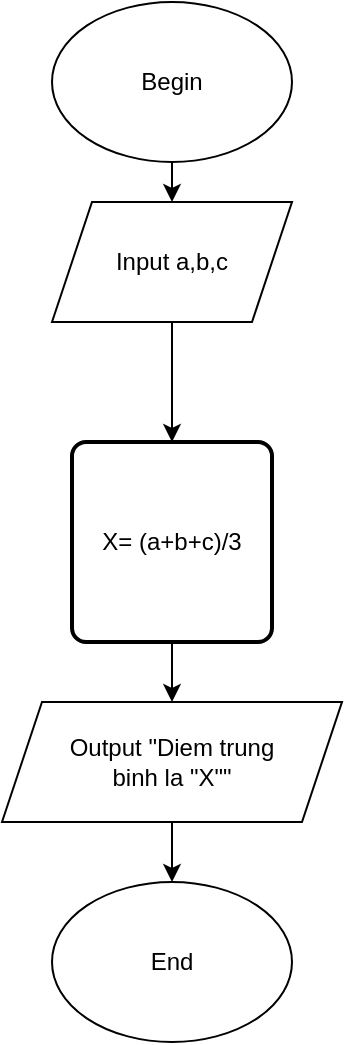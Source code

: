 <mxfile version="13.9.9" type="device"><diagram id="C5RBs43oDa-KdzZeNtuy" name="Page-1"><mxGraphModel dx="1024" dy="632" grid="1" gridSize="10" guides="1" tooltips="1" connect="1" arrows="1" fold="1" page="1" pageScale="1" pageWidth="827" pageHeight="1169" math="0" shadow="0"><root><mxCell id="WIyWlLk6GJQsqaUBKTNV-0"/><mxCell id="WIyWlLk6GJQsqaUBKTNV-1" parent="WIyWlLk6GJQsqaUBKTNV-0"/><mxCell id="uHaP59BoNCZPSk0aqewc-13" style="edgeStyle=orthogonalEdgeStyle;rounded=0;orthogonalLoop=1;jettySize=auto;html=1;entryX=0.5;entryY=0;entryDx=0;entryDy=0;" parent="WIyWlLk6GJQsqaUBKTNV-1" source="uHaP59BoNCZPSk0aqewc-1" edge="1"><mxGeometry relative="1" as="geometry"><mxPoint x="410" y="110" as="targetPoint"/></mxGeometry></mxCell><mxCell id="uHaP59BoNCZPSk0aqewc-1" value="Begin" style="ellipse;whiteSpace=wrap;html=1;" parent="WIyWlLk6GJQsqaUBKTNV-1" vertex="1"><mxGeometry x="350" y="10" width="120" height="80" as="geometry"/></mxCell><mxCell id="uHaP59BoNCZPSk0aqewc-2" value="End&lt;br&gt;" style="ellipse;whiteSpace=wrap;html=1;" parent="WIyWlLk6GJQsqaUBKTNV-1" vertex="1"><mxGeometry x="350" y="450" width="120" height="80" as="geometry"/></mxCell><mxCell id="gUCsxpjo5tLYfLd32VlW-3" style="edgeStyle=orthogonalEdgeStyle;rounded=0;orthogonalLoop=1;jettySize=auto;html=1;" edge="1" parent="WIyWlLk6GJQsqaUBKTNV-1" source="uHaP59BoNCZPSk0aqewc-4" target="uHaP59BoNCZPSk0aqewc-11"><mxGeometry relative="1" as="geometry"/></mxCell><mxCell id="uHaP59BoNCZPSk0aqewc-4" value="Input a,b,c" style="shape=parallelogram;perimeter=parallelogramPerimeter;whiteSpace=wrap;html=1;fixedSize=1;" parent="WIyWlLk6GJQsqaUBKTNV-1" vertex="1"><mxGeometry x="350" y="110" width="120" height="60" as="geometry"/></mxCell><mxCell id="gUCsxpjo5tLYfLd32VlW-4" style="edgeStyle=orthogonalEdgeStyle;rounded=0;orthogonalLoop=1;jettySize=auto;html=1;" edge="1" parent="WIyWlLk6GJQsqaUBKTNV-1" source="uHaP59BoNCZPSk0aqewc-11" target="uHaP59BoNCZPSk0aqewc-12"><mxGeometry relative="1" as="geometry"/></mxCell><mxCell id="uHaP59BoNCZPSk0aqewc-11" value="X= (a+b+c)/3" style="rounded=1;whiteSpace=wrap;html=1;absoluteArcSize=1;arcSize=14;strokeWidth=2;" parent="WIyWlLk6GJQsqaUBKTNV-1" vertex="1"><mxGeometry x="360" y="230" width="100" height="100" as="geometry"/></mxCell><mxCell id="gUCsxpjo5tLYfLd32VlW-5" style="edgeStyle=orthogonalEdgeStyle;rounded=0;orthogonalLoop=1;jettySize=auto;html=1;" edge="1" parent="WIyWlLk6GJQsqaUBKTNV-1" source="uHaP59BoNCZPSk0aqewc-12"><mxGeometry relative="1" as="geometry"><mxPoint x="410" y="450" as="targetPoint"/></mxGeometry></mxCell><mxCell id="uHaP59BoNCZPSk0aqewc-12" value="Output &quot;Diem trung &lt;br&gt;binh la &quot;X&quot;&quot;" style="shape=parallelogram;perimeter=parallelogramPerimeter;whiteSpace=wrap;html=1;fixedSize=1;" parent="WIyWlLk6GJQsqaUBKTNV-1" vertex="1"><mxGeometry x="325" y="360" width="170" height="60" as="geometry"/></mxCell></root></mxGraphModel></diagram></mxfile>